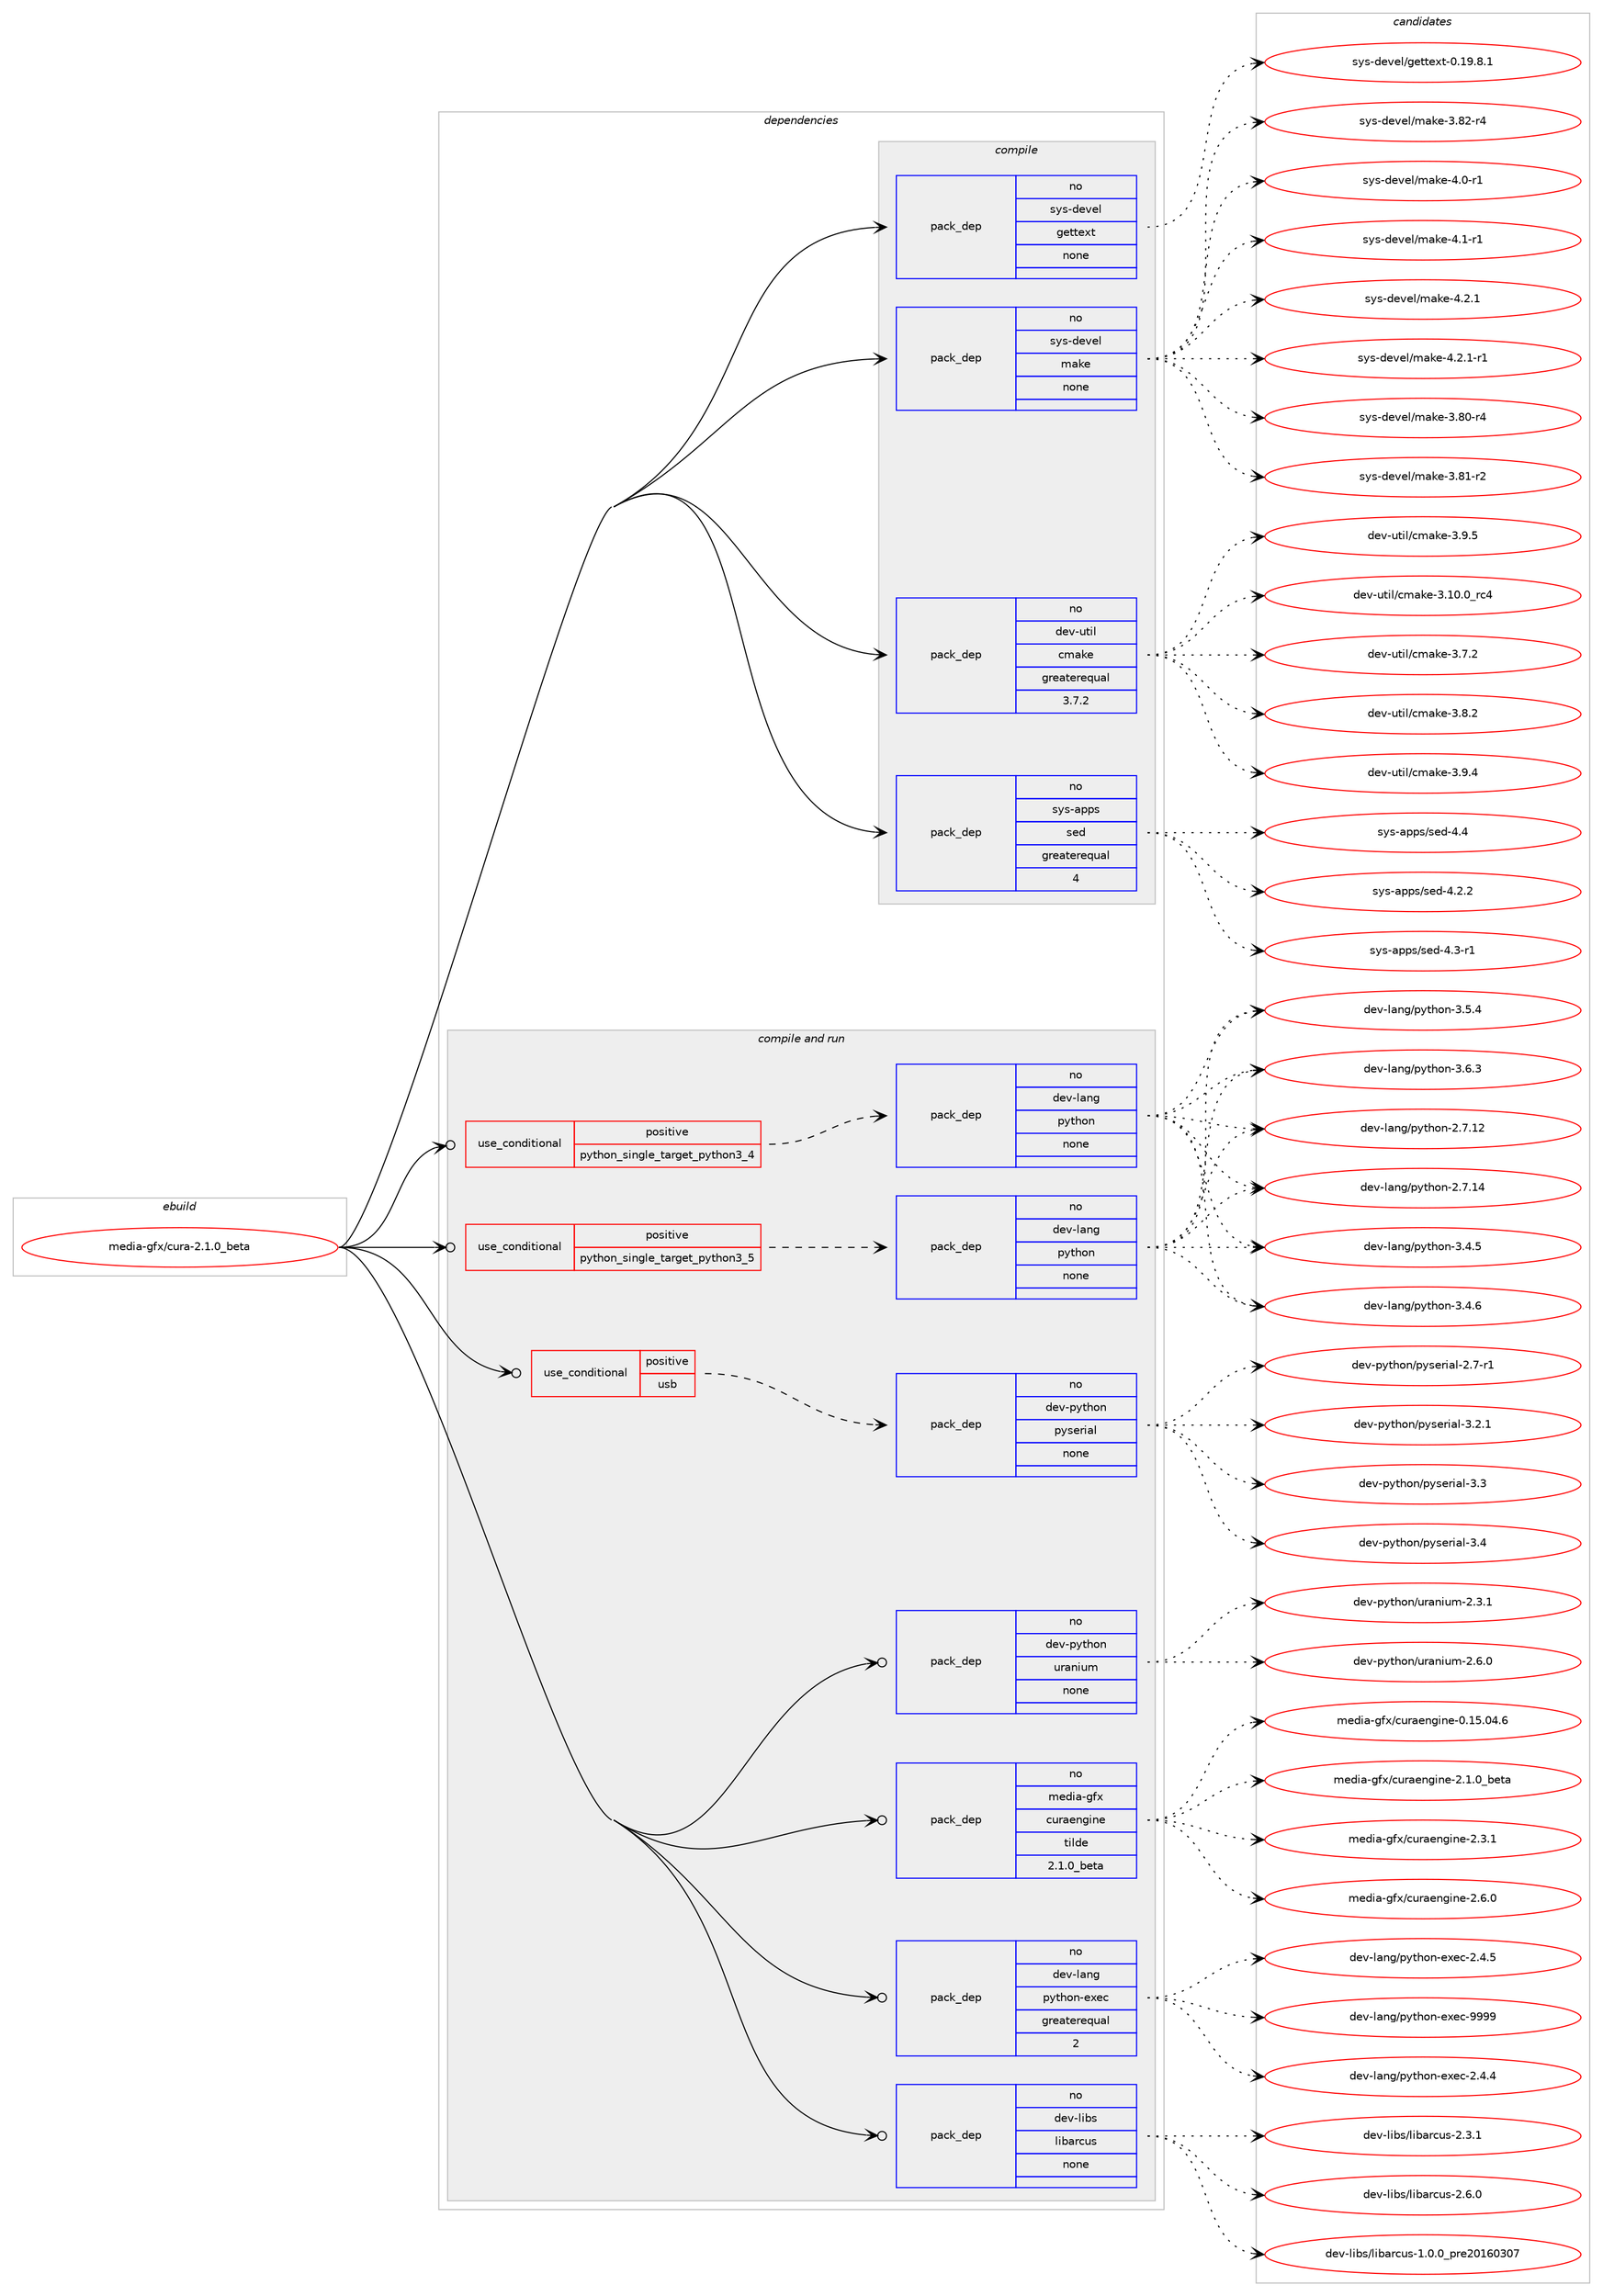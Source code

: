 digraph prolog {

# *************
# Graph options
# *************

newrank=true;
concentrate=true;
compound=true;
graph [rankdir=LR,fontname=Helvetica,fontsize=10,ranksep=1.5];#, ranksep=2.5, nodesep=0.2];
edge  [arrowhead=vee];
node  [fontname=Helvetica,fontsize=10];

# **********
# The ebuild
# **********

subgraph cluster_leftcol {
color=gray;
rank=same;
label=<<i>ebuild</i>>;
id [label="media-gfx/cura-2.1.0_beta", color=red, width=4, href="../media-gfx/cura-2.1.0_beta.svg"];
}

# ****************
# The dependencies
# ****************

subgraph cluster_midcol {
color=gray;
label=<<i>dependencies</i>>;
subgraph cluster_compile {
fillcolor="#eeeeee";
style=filled;
label=<<i>compile</i>>;
subgraph pack258987 {
dependency351287 [label=<<TABLE BORDER="0" CELLBORDER="1" CELLSPACING="0" CELLPADDING="4" WIDTH="220"><TR><TD ROWSPAN="6" CELLPADDING="30">pack_dep</TD></TR><TR><TD WIDTH="110">no</TD></TR><TR><TD>dev-util</TD></TR><TR><TD>cmake</TD></TR><TR><TD>greaterequal</TD></TR><TR><TD>3.7.2</TD></TR></TABLE>>, shape=none, color=blue];
}
id:e -> dependency351287:w [weight=20,style="solid",arrowhead="vee"];
subgraph pack258988 {
dependency351288 [label=<<TABLE BORDER="0" CELLBORDER="1" CELLSPACING="0" CELLPADDING="4" WIDTH="220"><TR><TD ROWSPAN="6" CELLPADDING="30">pack_dep</TD></TR><TR><TD WIDTH="110">no</TD></TR><TR><TD>sys-apps</TD></TR><TR><TD>sed</TD></TR><TR><TD>greaterequal</TD></TR><TR><TD>4</TD></TR></TABLE>>, shape=none, color=blue];
}
id:e -> dependency351288:w [weight=20,style="solid",arrowhead="vee"];
subgraph pack258989 {
dependency351289 [label=<<TABLE BORDER="0" CELLBORDER="1" CELLSPACING="0" CELLPADDING="4" WIDTH="220"><TR><TD ROWSPAN="6" CELLPADDING="30">pack_dep</TD></TR><TR><TD WIDTH="110">no</TD></TR><TR><TD>sys-devel</TD></TR><TR><TD>gettext</TD></TR><TR><TD>none</TD></TR><TR><TD></TD></TR></TABLE>>, shape=none, color=blue];
}
id:e -> dependency351289:w [weight=20,style="solid",arrowhead="vee"];
subgraph pack258990 {
dependency351290 [label=<<TABLE BORDER="0" CELLBORDER="1" CELLSPACING="0" CELLPADDING="4" WIDTH="220"><TR><TD ROWSPAN="6" CELLPADDING="30">pack_dep</TD></TR><TR><TD WIDTH="110">no</TD></TR><TR><TD>sys-devel</TD></TR><TR><TD>make</TD></TR><TR><TD>none</TD></TR><TR><TD></TD></TR></TABLE>>, shape=none, color=blue];
}
id:e -> dependency351290:w [weight=20,style="solid",arrowhead="vee"];
}
subgraph cluster_compileandrun {
fillcolor="#eeeeee";
style=filled;
label=<<i>compile and run</i>>;
subgraph cond86960 {
dependency351291 [label=<<TABLE BORDER="0" CELLBORDER="1" CELLSPACING="0" CELLPADDING="4"><TR><TD ROWSPAN="3" CELLPADDING="10">use_conditional</TD></TR><TR><TD>positive</TD></TR><TR><TD>python_single_target_python3_4</TD></TR></TABLE>>, shape=none, color=red];
subgraph pack258991 {
dependency351292 [label=<<TABLE BORDER="0" CELLBORDER="1" CELLSPACING="0" CELLPADDING="4" WIDTH="220"><TR><TD ROWSPAN="6" CELLPADDING="30">pack_dep</TD></TR><TR><TD WIDTH="110">no</TD></TR><TR><TD>dev-lang</TD></TR><TR><TD>python</TD></TR><TR><TD>none</TD></TR><TR><TD></TD></TR></TABLE>>, shape=none, color=blue];
}
dependency351291:e -> dependency351292:w [weight=20,style="dashed",arrowhead="vee"];
}
id:e -> dependency351291:w [weight=20,style="solid",arrowhead="odotvee"];
subgraph cond86961 {
dependency351293 [label=<<TABLE BORDER="0" CELLBORDER="1" CELLSPACING="0" CELLPADDING="4"><TR><TD ROWSPAN="3" CELLPADDING="10">use_conditional</TD></TR><TR><TD>positive</TD></TR><TR><TD>python_single_target_python3_5</TD></TR></TABLE>>, shape=none, color=red];
subgraph pack258992 {
dependency351294 [label=<<TABLE BORDER="0" CELLBORDER="1" CELLSPACING="0" CELLPADDING="4" WIDTH="220"><TR><TD ROWSPAN="6" CELLPADDING="30">pack_dep</TD></TR><TR><TD WIDTH="110">no</TD></TR><TR><TD>dev-lang</TD></TR><TR><TD>python</TD></TR><TR><TD>none</TD></TR><TR><TD></TD></TR></TABLE>>, shape=none, color=blue];
}
dependency351293:e -> dependency351294:w [weight=20,style="dashed",arrowhead="vee"];
}
id:e -> dependency351293:w [weight=20,style="solid",arrowhead="odotvee"];
subgraph cond86962 {
dependency351295 [label=<<TABLE BORDER="0" CELLBORDER="1" CELLSPACING="0" CELLPADDING="4"><TR><TD ROWSPAN="3" CELLPADDING="10">use_conditional</TD></TR><TR><TD>positive</TD></TR><TR><TD>usb</TD></TR></TABLE>>, shape=none, color=red];
subgraph pack258993 {
dependency351296 [label=<<TABLE BORDER="0" CELLBORDER="1" CELLSPACING="0" CELLPADDING="4" WIDTH="220"><TR><TD ROWSPAN="6" CELLPADDING="30">pack_dep</TD></TR><TR><TD WIDTH="110">no</TD></TR><TR><TD>dev-python</TD></TR><TR><TD>pyserial</TD></TR><TR><TD>none</TD></TR><TR><TD></TD></TR></TABLE>>, shape=none, color=blue];
}
dependency351295:e -> dependency351296:w [weight=20,style="dashed",arrowhead="vee"];
}
id:e -> dependency351295:w [weight=20,style="solid",arrowhead="odotvee"];
subgraph pack258994 {
dependency351297 [label=<<TABLE BORDER="0" CELLBORDER="1" CELLSPACING="0" CELLPADDING="4" WIDTH="220"><TR><TD ROWSPAN="6" CELLPADDING="30">pack_dep</TD></TR><TR><TD WIDTH="110">no</TD></TR><TR><TD>dev-lang</TD></TR><TR><TD>python-exec</TD></TR><TR><TD>greaterequal</TD></TR><TR><TD>2</TD></TR></TABLE>>, shape=none, color=blue];
}
id:e -> dependency351297:w [weight=20,style="solid",arrowhead="odotvee"];
subgraph pack258995 {
dependency351298 [label=<<TABLE BORDER="0" CELLBORDER="1" CELLSPACING="0" CELLPADDING="4" WIDTH="220"><TR><TD ROWSPAN="6" CELLPADDING="30">pack_dep</TD></TR><TR><TD WIDTH="110">no</TD></TR><TR><TD>dev-libs</TD></TR><TR><TD>libarcus</TD></TR><TR><TD>none</TD></TR><TR><TD></TD></TR></TABLE>>, shape=none, color=blue];
}
id:e -> dependency351298:w [weight=20,style="solid",arrowhead="odotvee"];
subgraph pack258996 {
dependency351299 [label=<<TABLE BORDER="0" CELLBORDER="1" CELLSPACING="0" CELLPADDING="4" WIDTH="220"><TR><TD ROWSPAN="6" CELLPADDING="30">pack_dep</TD></TR><TR><TD WIDTH="110">no</TD></TR><TR><TD>dev-python</TD></TR><TR><TD>uranium</TD></TR><TR><TD>none</TD></TR><TR><TD></TD></TR></TABLE>>, shape=none, color=blue];
}
id:e -> dependency351299:w [weight=20,style="solid",arrowhead="odotvee"];
subgraph pack258997 {
dependency351300 [label=<<TABLE BORDER="0" CELLBORDER="1" CELLSPACING="0" CELLPADDING="4" WIDTH="220"><TR><TD ROWSPAN="6" CELLPADDING="30">pack_dep</TD></TR><TR><TD WIDTH="110">no</TD></TR><TR><TD>media-gfx</TD></TR><TR><TD>curaengine</TD></TR><TR><TD>tilde</TD></TR><TR><TD>2.1.0_beta</TD></TR></TABLE>>, shape=none, color=blue];
}
id:e -> dependency351300:w [weight=20,style="solid",arrowhead="odotvee"];
}
subgraph cluster_run {
fillcolor="#eeeeee";
style=filled;
label=<<i>run</i>>;
}
}

# **************
# The candidates
# **************

subgraph cluster_choices {
rank=same;
color=gray;
label=<<i>candidates</i>>;

subgraph choice258987 {
color=black;
nodesep=1;
choice1001011184511711610510847991099710710145514649484648951149952 [label="dev-util/cmake-3.10.0_rc4", color=red, width=4,href="../dev-util/cmake-3.10.0_rc4.svg"];
choice10010111845117116105108479910997107101455146554650 [label="dev-util/cmake-3.7.2", color=red, width=4,href="../dev-util/cmake-3.7.2.svg"];
choice10010111845117116105108479910997107101455146564650 [label="dev-util/cmake-3.8.2", color=red, width=4,href="../dev-util/cmake-3.8.2.svg"];
choice10010111845117116105108479910997107101455146574652 [label="dev-util/cmake-3.9.4", color=red, width=4,href="../dev-util/cmake-3.9.4.svg"];
choice10010111845117116105108479910997107101455146574653 [label="dev-util/cmake-3.9.5", color=red, width=4,href="../dev-util/cmake-3.9.5.svg"];
dependency351287:e -> choice1001011184511711610510847991099710710145514649484648951149952:w [style=dotted,weight="100"];
dependency351287:e -> choice10010111845117116105108479910997107101455146554650:w [style=dotted,weight="100"];
dependency351287:e -> choice10010111845117116105108479910997107101455146564650:w [style=dotted,weight="100"];
dependency351287:e -> choice10010111845117116105108479910997107101455146574652:w [style=dotted,weight="100"];
dependency351287:e -> choice10010111845117116105108479910997107101455146574653:w [style=dotted,weight="100"];
}
subgraph choice258988 {
color=black;
nodesep=1;
choice115121115459711211211547115101100455246504650 [label="sys-apps/sed-4.2.2", color=red, width=4,href="../sys-apps/sed-4.2.2.svg"];
choice115121115459711211211547115101100455246514511449 [label="sys-apps/sed-4.3-r1", color=red, width=4,href="../sys-apps/sed-4.3-r1.svg"];
choice11512111545971121121154711510110045524652 [label="sys-apps/sed-4.4", color=red, width=4,href="../sys-apps/sed-4.4.svg"];
dependency351288:e -> choice115121115459711211211547115101100455246504650:w [style=dotted,weight="100"];
dependency351288:e -> choice115121115459711211211547115101100455246514511449:w [style=dotted,weight="100"];
dependency351288:e -> choice11512111545971121121154711510110045524652:w [style=dotted,weight="100"];
}
subgraph choice258989 {
color=black;
nodesep=1;
choice1151211154510010111810110847103101116116101120116454846495746564649 [label="sys-devel/gettext-0.19.8.1", color=red, width=4,href="../sys-devel/gettext-0.19.8.1.svg"];
dependency351289:e -> choice1151211154510010111810110847103101116116101120116454846495746564649:w [style=dotted,weight="100"];
}
subgraph choice258990 {
color=black;
nodesep=1;
choice11512111545100101118101108471099710710145514656484511452 [label="sys-devel/make-3.80-r4", color=red, width=4,href="../sys-devel/make-3.80-r4.svg"];
choice11512111545100101118101108471099710710145514656494511450 [label="sys-devel/make-3.81-r2", color=red, width=4,href="../sys-devel/make-3.81-r2.svg"];
choice11512111545100101118101108471099710710145514656504511452 [label="sys-devel/make-3.82-r4", color=red, width=4,href="../sys-devel/make-3.82-r4.svg"];
choice115121115451001011181011084710997107101455246484511449 [label="sys-devel/make-4.0-r1", color=red, width=4,href="../sys-devel/make-4.0-r1.svg"];
choice115121115451001011181011084710997107101455246494511449 [label="sys-devel/make-4.1-r1", color=red, width=4,href="../sys-devel/make-4.1-r1.svg"];
choice115121115451001011181011084710997107101455246504649 [label="sys-devel/make-4.2.1", color=red, width=4,href="../sys-devel/make-4.2.1.svg"];
choice1151211154510010111810110847109971071014552465046494511449 [label="sys-devel/make-4.2.1-r1", color=red, width=4,href="../sys-devel/make-4.2.1-r1.svg"];
dependency351290:e -> choice11512111545100101118101108471099710710145514656484511452:w [style=dotted,weight="100"];
dependency351290:e -> choice11512111545100101118101108471099710710145514656494511450:w [style=dotted,weight="100"];
dependency351290:e -> choice11512111545100101118101108471099710710145514656504511452:w [style=dotted,weight="100"];
dependency351290:e -> choice115121115451001011181011084710997107101455246484511449:w [style=dotted,weight="100"];
dependency351290:e -> choice115121115451001011181011084710997107101455246494511449:w [style=dotted,weight="100"];
dependency351290:e -> choice115121115451001011181011084710997107101455246504649:w [style=dotted,weight="100"];
dependency351290:e -> choice1151211154510010111810110847109971071014552465046494511449:w [style=dotted,weight="100"];
}
subgraph choice258991 {
color=black;
nodesep=1;
choice10010111845108971101034711212111610411111045504655464950 [label="dev-lang/python-2.7.12", color=red, width=4,href="../dev-lang/python-2.7.12.svg"];
choice10010111845108971101034711212111610411111045504655464952 [label="dev-lang/python-2.7.14", color=red, width=4,href="../dev-lang/python-2.7.14.svg"];
choice100101118451089711010347112121116104111110455146524653 [label="dev-lang/python-3.4.5", color=red, width=4,href="../dev-lang/python-3.4.5.svg"];
choice100101118451089711010347112121116104111110455146524654 [label="dev-lang/python-3.4.6", color=red, width=4,href="../dev-lang/python-3.4.6.svg"];
choice100101118451089711010347112121116104111110455146534652 [label="dev-lang/python-3.5.4", color=red, width=4,href="../dev-lang/python-3.5.4.svg"];
choice100101118451089711010347112121116104111110455146544651 [label="dev-lang/python-3.6.3", color=red, width=4,href="../dev-lang/python-3.6.3.svg"];
dependency351292:e -> choice10010111845108971101034711212111610411111045504655464950:w [style=dotted,weight="100"];
dependency351292:e -> choice10010111845108971101034711212111610411111045504655464952:w [style=dotted,weight="100"];
dependency351292:e -> choice100101118451089711010347112121116104111110455146524653:w [style=dotted,weight="100"];
dependency351292:e -> choice100101118451089711010347112121116104111110455146524654:w [style=dotted,weight="100"];
dependency351292:e -> choice100101118451089711010347112121116104111110455146534652:w [style=dotted,weight="100"];
dependency351292:e -> choice100101118451089711010347112121116104111110455146544651:w [style=dotted,weight="100"];
}
subgraph choice258992 {
color=black;
nodesep=1;
choice10010111845108971101034711212111610411111045504655464950 [label="dev-lang/python-2.7.12", color=red, width=4,href="../dev-lang/python-2.7.12.svg"];
choice10010111845108971101034711212111610411111045504655464952 [label="dev-lang/python-2.7.14", color=red, width=4,href="../dev-lang/python-2.7.14.svg"];
choice100101118451089711010347112121116104111110455146524653 [label="dev-lang/python-3.4.5", color=red, width=4,href="../dev-lang/python-3.4.5.svg"];
choice100101118451089711010347112121116104111110455146524654 [label="dev-lang/python-3.4.6", color=red, width=4,href="../dev-lang/python-3.4.6.svg"];
choice100101118451089711010347112121116104111110455146534652 [label="dev-lang/python-3.5.4", color=red, width=4,href="../dev-lang/python-3.5.4.svg"];
choice100101118451089711010347112121116104111110455146544651 [label="dev-lang/python-3.6.3", color=red, width=4,href="../dev-lang/python-3.6.3.svg"];
dependency351294:e -> choice10010111845108971101034711212111610411111045504655464950:w [style=dotted,weight="100"];
dependency351294:e -> choice10010111845108971101034711212111610411111045504655464952:w [style=dotted,weight="100"];
dependency351294:e -> choice100101118451089711010347112121116104111110455146524653:w [style=dotted,weight="100"];
dependency351294:e -> choice100101118451089711010347112121116104111110455146524654:w [style=dotted,weight="100"];
dependency351294:e -> choice100101118451089711010347112121116104111110455146534652:w [style=dotted,weight="100"];
dependency351294:e -> choice100101118451089711010347112121116104111110455146544651:w [style=dotted,weight="100"];
}
subgraph choice258993 {
color=black;
nodesep=1;
choice100101118451121211161041111104711212111510111410597108455046554511449 [label="dev-python/pyserial-2.7-r1", color=red, width=4,href="../dev-python/pyserial-2.7-r1.svg"];
choice100101118451121211161041111104711212111510111410597108455146504649 [label="dev-python/pyserial-3.2.1", color=red, width=4,href="../dev-python/pyserial-3.2.1.svg"];
choice10010111845112121116104111110471121211151011141059710845514651 [label="dev-python/pyserial-3.3", color=red, width=4,href="../dev-python/pyserial-3.3.svg"];
choice10010111845112121116104111110471121211151011141059710845514652 [label="dev-python/pyserial-3.4", color=red, width=4,href="../dev-python/pyserial-3.4.svg"];
dependency351296:e -> choice100101118451121211161041111104711212111510111410597108455046554511449:w [style=dotted,weight="100"];
dependency351296:e -> choice100101118451121211161041111104711212111510111410597108455146504649:w [style=dotted,weight="100"];
dependency351296:e -> choice10010111845112121116104111110471121211151011141059710845514651:w [style=dotted,weight="100"];
dependency351296:e -> choice10010111845112121116104111110471121211151011141059710845514652:w [style=dotted,weight="100"];
}
subgraph choice258994 {
color=black;
nodesep=1;
choice1001011184510897110103471121211161041111104510112010199455046524652 [label="dev-lang/python-exec-2.4.4", color=red, width=4,href="../dev-lang/python-exec-2.4.4.svg"];
choice1001011184510897110103471121211161041111104510112010199455046524653 [label="dev-lang/python-exec-2.4.5", color=red, width=4,href="../dev-lang/python-exec-2.4.5.svg"];
choice10010111845108971101034711212111610411111045101120101994557575757 [label="dev-lang/python-exec-9999", color=red, width=4,href="../dev-lang/python-exec-9999.svg"];
dependency351297:e -> choice1001011184510897110103471121211161041111104510112010199455046524652:w [style=dotted,weight="100"];
dependency351297:e -> choice1001011184510897110103471121211161041111104510112010199455046524653:w [style=dotted,weight="100"];
dependency351297:e -> choice10010111845108971101034711212111610411111045101120101994557575757:w [style=dotted,weight="100"];
}
subgraph choice258995 {
color=black;
nodesep=1;
choice100101118451081059811547108105989711499117115454946484648951121141015048495448514855 [label="dev-libs/libarcus-1.0.0_pre20160307", color=red, width=4,href="../dev-libs/libarcus-1.0.0_pre20160307.svg"];
choice100101118451081059811547108105989711499117115455046514649 [label="dev-libs/libarcus-2.3.1", color=red, width=4,href="../dev-libs/libarcus-2.3.1.svg"];
choice100101118451081059811547108105989711499117115455046544648 [label="dev-libs/libarcus-2.6.0", color=red, width=4,href="../dev-libs/libarcus-2.6.0.svg"];
dependency351298:e -> choice100101118451081059811547108105989711499117115454946484648951121141015048495448514855:w [style=dotted,weight="100"];
dependency351298:e -> choice100101118451081059811547108105989711499117115455046514649:w [style=dotted,weight="100"];
dependency351298:e -> choice100101118451081059811547108105989711499117115455046544648:w [style=dotted,weight="100"];
}
subgraph choice258996 {
color=black;
nodesep=1;
choice100101118451121211161041111104711711497110105117109455046514649 [label="dev-python/uranium-2.3.1", color=red, width=4,href="../dev-python/uranium-2.3.1.svg"];
choice100101118451121211161041111104711711497110105117109455046544648 [label="dev-python/uranium-2.6.0", color=red, width=4,href="../dev-python/uranium-2.6.0.svg"];
dependency351299:e -> choice100101118451121211161041111104711711497110105117109455046514649:w [style=dotted,weight="100"];
dependency351299:e -> choice100101118451121211161041111104711711497110105117109455046544648:w [style=dotted,weight="100"];
}
subgraph choice258997 {
color=black;
nodesep=1;
choice109101100105974510310212047991171149710111010310511010145484649534648524654 [label="media-gfx/curaengine-0.15.04.6", color=red, width=4,href="../media-gfx/curaengine-0.15.04.6.svg"];
choice1091011001059745103102120479911711497101110103105110101455046494648959810111697 [label="media-gfx/curaengine-2.1.0_beta", color=red, width=4,href="../media-gfx/curaengine-2.1.0_beta.svg"];
choice1091011001059745103102120479911711497101110103105110101455046514649 [label="media-gfx/curaengine-2.3.1", color=red, width=4,href="../media-gfx/curaengine-2.3.1.svg"];
choice1091011001059745103102120479911711497101110103105110101455046544648 [label="media-gfx/curaengine-2.6.0", color=red, width=4,href="../media-gfx/curaengine-2.6.0.svg"];
dependency351300:e -> choice109101100105974510310212047991171149710111010310511010145484649534648524654:w [style=dotted,weight="100"];
dependency351300:e -> choice1091011001059745103102120479911711497101110103105110101455046494648959810111697:w [style=dotted,weight="100"];
dependency351300:e -> choice1091011001059745103102120479911711497101110103105110101455046514649:w [style=dotted,weight="100"];
dependency351300:e -> choice1091011001059745103102120479911711497101110103105110101455046544648:w [style=dotted,weight="100"];
}
}

}
